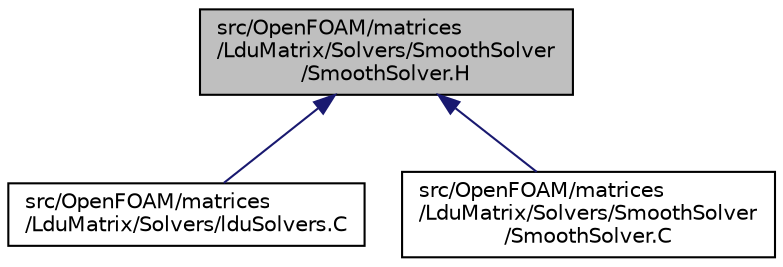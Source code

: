 digraph "src/OpenFOAM/matrices/LduMatrix/Solvers/SmoothSolver/SmoothSolver.H"
{
  bgcolor="transparent";
  edge [fontname="Helvetica",fontsize="10",labelfontname="Helvetica",labelfontsize="10"];
  node [fontname="Helvetica",fontsize="10",shape=record];
  Node1 [label="src/OpenFOAM/matrices\l/LduMatrix/Solvers/SmoothSolver\l/SmoothSolver.H",height=0.2,width=0.4,color="black", fillcolor="grey75", style="filled" fontcolor="black"];
  Node1 -> Node2 [dir="back",color="midnightblue",fontsize="10",style="solid",fontname="Helvetica"];
  Node2 [label="src/OpenFOAM/matrices\l/LduMatrix/Solvers/lduSolvers.C",height=0.2,width=0.4,color="black",URL="$lduSolvers_8C.html"];
  Node1 -> Node3 [dir="back",color="midnightblue",fontsize="10",style="solid",fontname="Helvetica"];
  Node3 [label="src/OpenFOAM/matrices\l/LduMatrix/Solvers/SmoothSolver\l/SmoothSolver.C",height=0.2,width=0.4,color="black",URL="$SmoothSolver_8C.html"];
}
